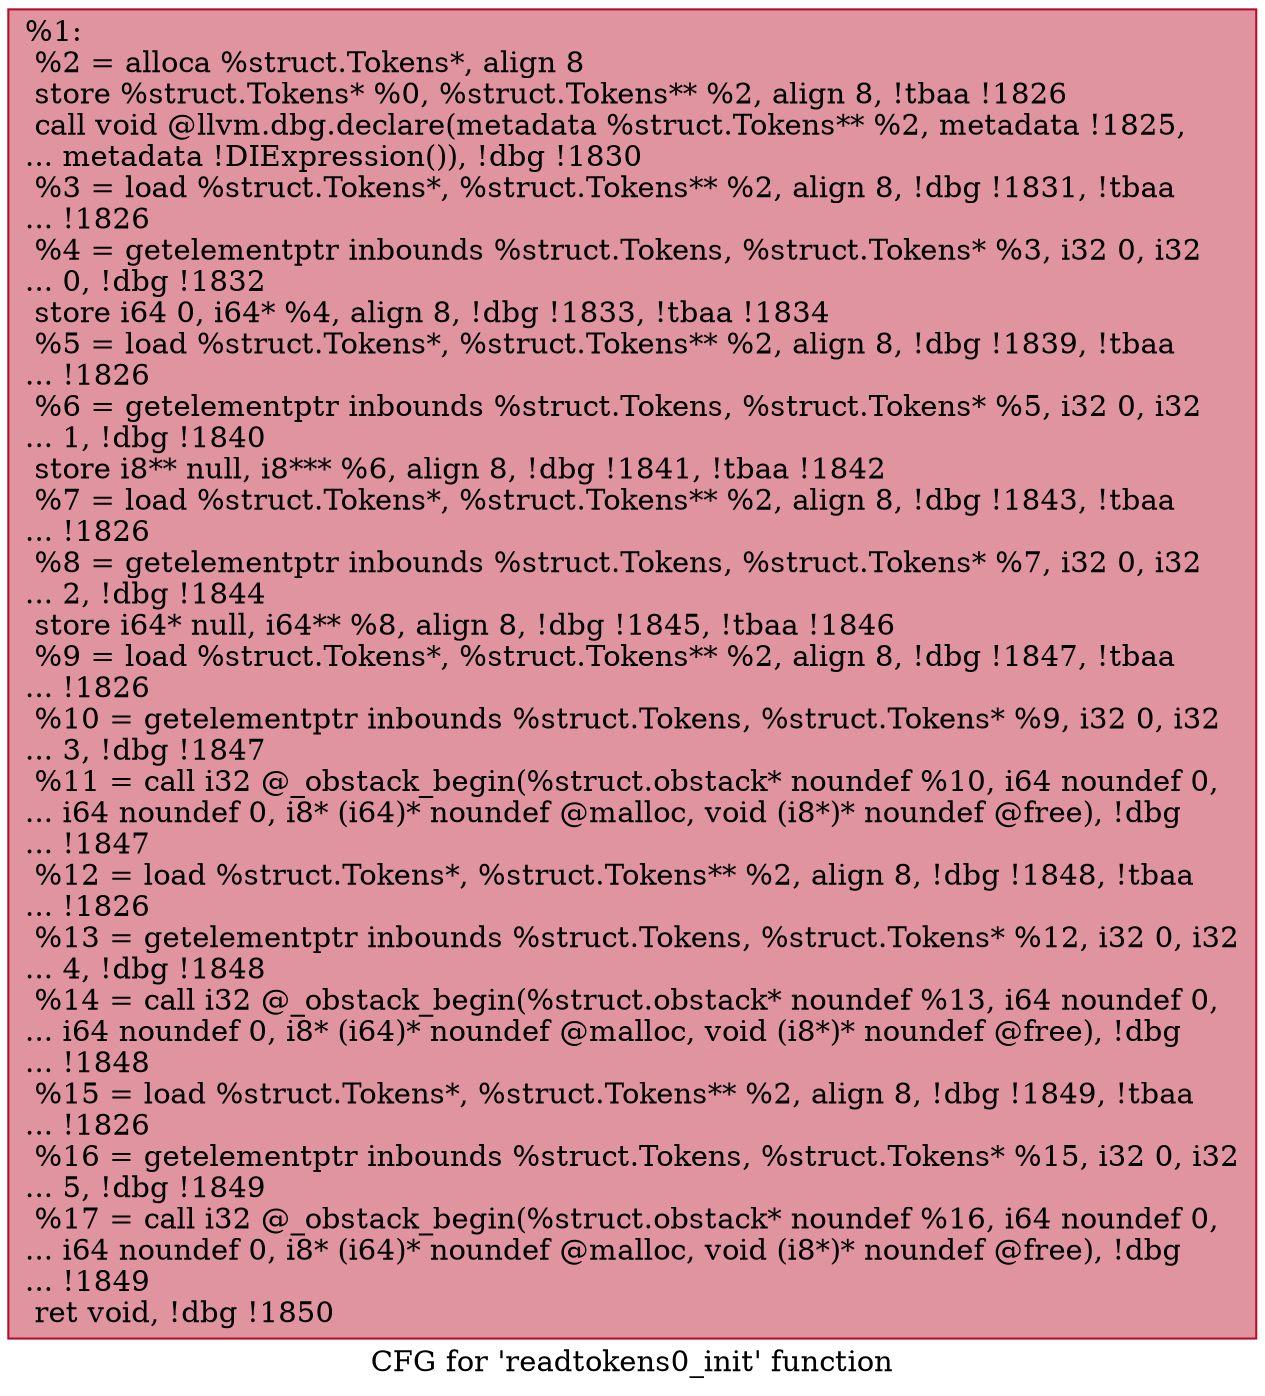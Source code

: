 digraph "CFG for 'readtokens0_init' function" {
	label="CFG for 'readtokens0_init' function";

	Node0x27c28a0 [shape=record,color="#b70d28ff", style=filled, fillcolor="#b70d2870",label="{%1:\l  %2 = alloca %struct.Tokens*, align 8\l  store %struct.Tokens* %0, %struct.Tokens** %2, align 8, !tbaa !1826\l  call void @llvm.dbg.declare(metadata %struct.Tokens** %2, metadata !1825,\l... metadata !DIExpression()), !dbg !1830\l  %3 = load %struct.Tokens*, %struct.Tokens** %2, align 8, !dbg !1831, !tbaa\l... !1826\l  %4 = getelementptr inbounds %struct.Tokens, %struct.Tokens* %3, i32 0, i32\l... 0, !dbg !1832\l  store i64 0, i64* %4, align 8, !dbg !1833, !tbaa !1834\l  %5 = load %struct.Tokens*, %struct.Tokens** %2, align 8, !dbg !1839, !tbaa\l... !1826\l  %6 = getelementptr inbounds %struct.Tokens, %struct.Tokens* %5, i32 0, i32\l... 1, !dbg !1840\l  store i8** null, i8*** %6, align 8, !dbg !1841, !tbaa !1842\l  %7 = load %struct.Tokens*, %struct.Tokens** %2, align 8, !dbg !1843, !tbaa\l... !1826\l  %8 = getelementptr inbounds %struct.Tokens, %struct.Tokens* %7, i32 0, i32\l... 2, !dbg !1844\l  store i64* null, i64** %8, align 8, !dbg !1845, !tbaa !1846\l  %9 = load %struct.Tokens*, %struct.Tokens** %2, align 8, !dbg !1847, !tbaa\l... !1826\l  %10 = getelementptr inbounds %struct.Tokens, %struct.Tokens* %9, i32 0, i32\l... 3, !dbg !1847\l  %11 = call i32 @_obstack_begin(%struct.obstack* noundef %10, i64 noundef 0,\l... i64 noundef 0, i8* (i64)* noundef @malloc, void (i8*)* noundef @free), !dbg\l... !1847\l  %12 = load %struct.Tokens*, %struct.Tokens** %2, align 8, !dbg !1848, !tbaa\l... !1826\l  %13 = getelementptr inbounds %struct.Tokens, %struct.Tokens* %12, i32 0, i32\l... 4, !dbg !1848\l  %14 = call i32 @_obstack_begin(%struct.obstack* noundef %13, i64 noundef 0,\l... i64 noundef 0, i8* (i64)* noundef @malloc, void (i8*)* noundef @free), !dbg\l... !1848\l  %15 = load %struct.Tokens*, %struct.Tokens** %2, align 8, !dbg !1849, !tbaa\l... !1826\l  %16 = getelementptr inbounds %struct.Tokens, %struct.Tokens* %15, i32 0, i32\l... 5, !dbg !1849\l  %17 = call i32 @_obstack_begin(%struct.obstack* noundef %16, i64 noundef 0,\l... i64 noundef 0, i8* (i64)* noundef @malloc, void (i8*)* noundef @free), !dbg\l... !1849\l  ret void, !dbg !1850\l}"];
}
